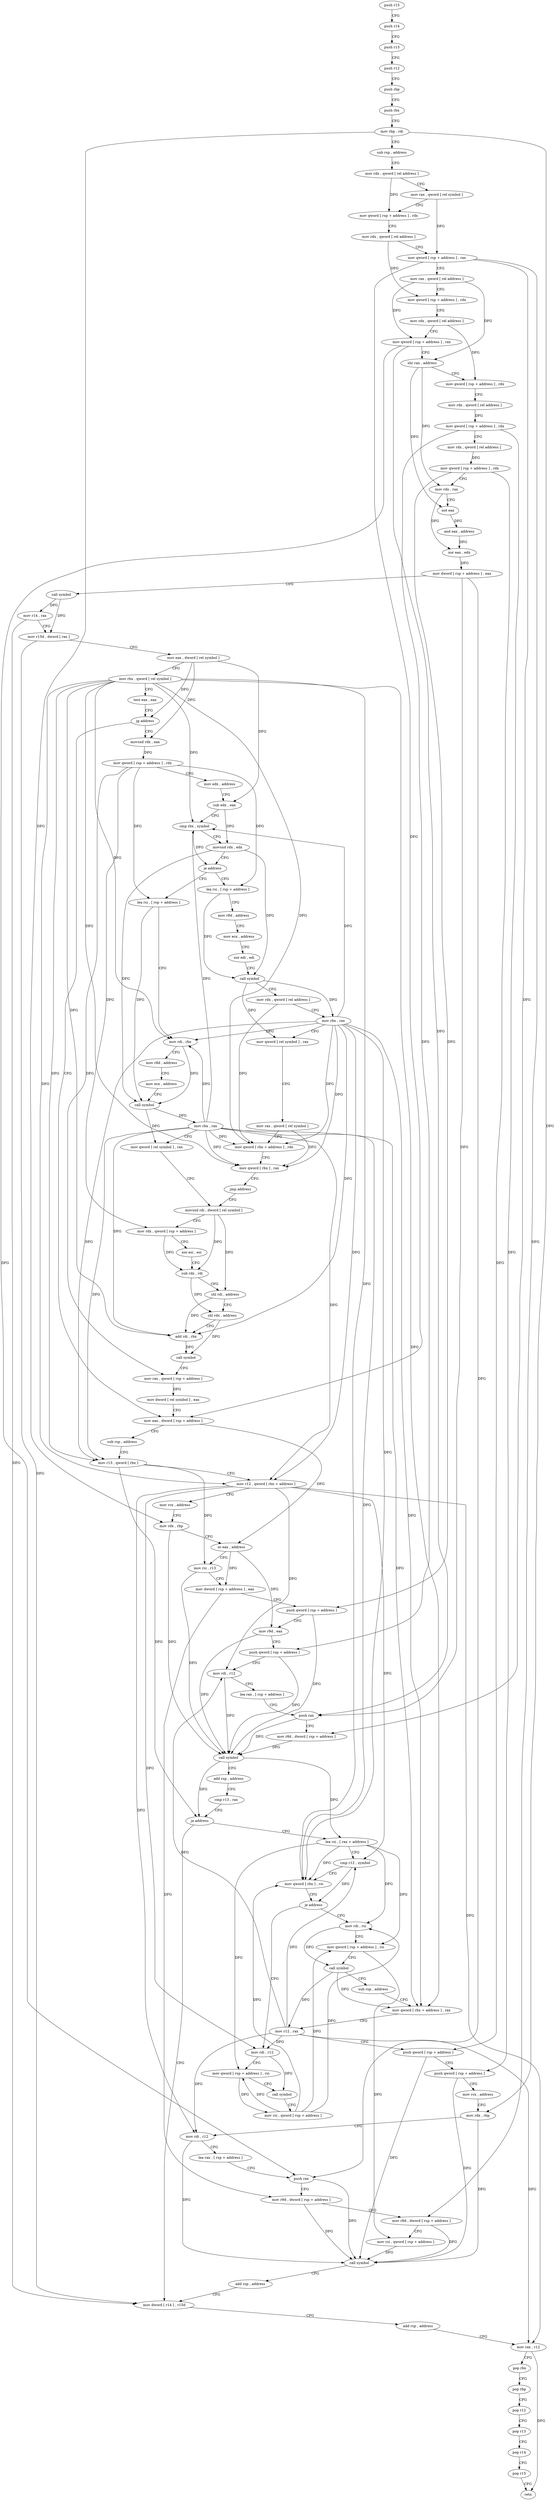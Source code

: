 digraph "func" {
"4357168" [label = "push r15" ]
"4357170" [label = "push r14" ]
"4357172" [label = "push r13" ]
"4357174" [label = "push r12" ]
"4357176" [label = "push rbp" ]
"4357177" [label = "push rbx" ]
"4357178" [label = "mov rbp , rdi" ]
"4357181" [label = "sub rsp , address" ]
"4357185" [label = "mov rdx , qword [ rel address ]" ]
"4357192" [label = "mov rax , qword [ rel symbol ]" ]
"4357199" [label = "mov qword [ rsp + address ] , rdx" ]
"4357204" [label = "mov rdx , qword [ rel address ]" ]
"4357211" [label = "mov qword [ rsp + address ] , rax" ]
"4357216" [label = "mov rax , qword [ rel address ]" ]
"4357223" [label = "mov qword [ rsp + address ] , rdx" ]
"4357228" [label = "mov rdx , qword [ rel address ]" ]
"4357235" [label = "mov qword [ rsp + address ] , rax" ]
"4357240" [label = "shr rax , address" ]
"4357244" [label = "mov qword [ rsp + address ] , rdx" ]
"4357249" [label = "mov rdx , qword [ rel address ]" ]
"4357256" [label = "mov qword [ rsp + address ] , rdx" ]
"4357261" [label = "mov rdx , qword [ rel address ]" ]
"4357268" [label = "mov qword [ rsp + address ] , rdx" ]
"4357273" [label = "mov rdx , rax" ]
"4357276" [label = "not eax" ]
"4357278" [label = "and eax , address" ]
"4357283" [label = "xor eax , edx" ]
"4357285" [label = "mov dword [ rsp + address ] , eax" ]
"4357289" [label = "call symbol" ]
"4357294" [label = "mov r14 , rax" ]
"4357297" [label = "mov r15d , dword [ rax ]" ]
"4357300" [label = "mov eax , dword [ rel symbol ]" ]
"4357306" [label = "mov rbx , qword [ rel symbol ]" ]
"4357313" [label = "test eax , eax" ]
"4357315" [label = "jg address" ]
"4357426" [label = "mov eax , dword [ rsp + address ]" ]
"4357317" [label = "movsxd rdx , eax" ]
"4357430" [label = "sub rsp , address" ]
"4357434" [label = "mov r13 , qword [ rbx ]" ]
"4357437" [label = "mov r12 , qword [ rbx + address ]" ]
"4357441" [label = "mov rcx , address" ]
"4357448" [label = "mov rdx , rbp" ]
"4357451" [label = "or eax , address" ]
"4357454" [label = "mov rsi , r13" ]
"4357457" [label = "mov dword [ rsp + address ] , eax" ]
"4357461" [label = "push qword [ rsp + address ]" ]
"4357465" [label = "mov r9d , eax" ]
"4357468" [label = "push qword [ rsp + address ]" ]
"4357472" [label = "mov rdi , r12" ]
"4357475" [label = "lea rax , [ rsp + address ]" ]
"4357480" [label = "push rax" ]
"4357481" [label = "mov r8d , dword [ rsp + address ]" ]
"4357486" [label = "call symbol" ]
"4357491" [label = "add rsp , address" ]
"4357495" [label = "cmp r13 , rax" ]
"4357498" [label = "ja address" ]
"4357609" [label = "mov dword [ r14 ] , r15d" ]
"4357500" [label = "lea rsi , [ rax + address ]" ]
"4357320" [label = "mov qword [ rsp + address ] , rdx" ]
"4357325" [label = "mov edx , address" ]
"4357330" [label = "sub edx , eax" ]
"4357332" [label = "cmp rbx , symbol" ]
"4357339" [label = "movsxd rdx , edx" ]
"4357342" [label = "je address" ]
"4357632" [label = "lea rsi , [ rsp + address ]" ]
"4357348" [label = "lea rsi , [ rsp + address ]" ]
"4357612" [label = "add rsp , address" ]
"4357616" [label = "mov rax , r12" ]
"4357619" [label = "pop rbx" ]
"4357620" [label = "pop rbp" ]
"4357621" [label = "pop r12" ]
"4357623" [label = "pop r13" ]
"4357625" [label = "pop r14" ]
"4357627" [label = "pop r15" ]
"4357629" [label = "retn" ]
"4357504" [label = "cmp r12 , symbol" ]
"4357511" [label = "mov qword [ rbx ] , rsi" ]
"4357514" [label = "je address" ]
"4357534" [label = "mov rdi , rsi" ]
"4357516" [label = "mov rdi , r12" ]
"4357637" [label = "mov r8d , address" ]
"4357643" [label = "mov ecx , address" ]
"4357648" [label = "xor edi , edi" ]
"4357650" [label = "call symbol" ]
"4357655" [label = "mov rdx , qword [ rel address ]" ]
"4357662" [label = "mov rbx , rax" ]
"4357665" [label = "mov qword [ rel symbol ] , rax" ]
"4357672" [label = "mov rax , qword [ rel symbol ]" ]
"4357679" [label = "mov qword [ rbx + address ] , rdx" ]
"4357683" [label = "mov qword [ rbx ] , rax" ]
"4357686" [label = "jmp address" ]
"4357382" [label = "movsxd rdi , dword [ rel symbol ]" ]
"4357353" [label = "mov rdi , rbx" ]
"4357356" [label = "mov r8d , address" ]
"4357362" [label = "mov ecx , address" ]
"4357367" [label = "call symbol" ]
"4357372" [label = "mov rbx , rax" ]
"4357375" [label = "mov qword [ rel symbol ] , rax" ]
"4357537" [label = "mov qword [ rsp + address ] , rsi" ]
"4357542" [label = "call symbol" ]
"4357547" [label = "sub rsp , address" ]
"4357551" [label = "mov qword [ rbx + address ] , rax" ]
"4357555" [label = "mov r12 , rax" ]
"4357558" [label = "push qword [ rsp + address ]" ]
"4357562" [label = "push qword [ rsp + address ]" ]
"4357566" [label = "mov rcx , address" ]
"4357573" [label = "mov rdx , rbp" ]
"4357576" [label = "mov rdi , r12" ]
"4357579" [label = "lea rax , [ rsp + address ]" ]
"4357584" [label = "push rax" ]
"4357585" [label = "mov r9d , dword [ rsp + address ]" ]
"4357590" [label = "mov r8d , dword [ rsp + address ]" ]
"4357595" [label = "mov rsi , qword [ rsp + address ]" ]
"4357600" [label = "call symbol" ]
"4357605" [label = "add rsp , address" ]
"4357519" [label = "mov qword [ rsp + address ] , rsi" ]
"4357524" [label = "call symbol" ]
"4357529" [label = "mov rsi , qword [ rsp + address ]" ]
"4357389" [label = "mov rdx , qword [ rsp + address ]" ]
"4357394" [label = "xor esi , esi" ]
"4357396" [label = "sub rdx , rdi" ]
"4357399" [label = "shl rdi , address" ]
"4357403" [label = "shl rdx , address" ]
"4357407" [label = "add rdi , rbx" ]
"4357410" [label = "call symbol" ]
"4357415" [label = "mov rax , qword [ rsp + address ]" ]
"4357420" [label = "mov dword [ rel symbol ] , eax" ]
"4357168" -> "4357170" [ label = "CFG" ]
"4357170" -> "4357172" [ label = "CFG" ]
"4357172" -> "4357174" [ label = "CFG" ]
"4357174" -> "4357176" [ label = "CFG" ]
"4357176" -> "4357177" [ label = "CFG" ]
"4357177" -> "4357178" [ label = "CFG" ]
"4357178" -> "4357181" [ label = "CFG" ]
"4357178" -> "4357448" [ label = "DFG" ]
"4357178" -> "4357573" [ label = "DFG" ]
"4357181" -> "4357185" [ label = "CFG" ]
"4357185" -> "4357192" [ label = "CFG" ]
"4357185" -> "4357199" [ label = "DFG" ]
"4357192" -> "4357199" [ label = "CFG" ]
"4357192" -> "4357211" [ label = "DFG" ]
"4357199" -> "4357204" [ label = "CFG" ]
"4357204" -> "4357211" [ label = "CFG" ]
"4357204" -> "4357223" [ label = "DFG" ]
"4357211" -> "4357216" [ label = "CFG" ]
"4357211" -> "4357426" [ label = "DFG" ]
"4357211" -> "4357481" [ label = "DFG" ]
"4357211" -> "4357590" [ label = "DFG" ]
"4357216" -> "4357223" [ label = "CFG" ]
"4357216" -> "4357235" [ label = "DFG" ]
"4357216" -> "4357240" [ label = "DFG" ]
"4357223" -> "4357228" [ label = "CFG" ]
"4357228" -> "4357235" [ label = "CFG" ]
"4357228" -> "4357244" [ label = "DFG" ]
"4357235" -> "4357240" [ label = "CFG" ]
"4357235" -> "4357480" [ label = "DFG" ]
"4357235" -> "4357584" [ label = "DFG" ]
"4357240" -> "4357244" [ label = "CFG" ]
"4357240" -> "4357273" [ label = "DFG" ]
"4357240" -> "4357276" [ label = "DFG" ]
"4357244" -> "4357249" [ label = "CFG" ]
"4357249" -> "4357256" [ label = "DFG" ]
"4357256" -> "4357261" [ label = "CFG" ]
"4357256" -> "4357468" [ label = "DFG" ]
"4357256" -> "4357562" [ label = "DFG" ]
"4357261" -> "4357268" [ label = "DFG" ]
"4357268" -> "4357273" [ label = "CFG" ]
"4357268" -> "4357461" [ label = "DFG" ]
"4357268" -> "4357558" [ label = "DFG" ]
"4357273" -> "4357276" [ label = "CFG" ]
"4357273" -> "4357283" [ label = "DFG" ]
"4357276" -> "4357278" [ label = "DFG" ]
"4357278" -> "4357283" [ label = "DFG" ]
"4357283" -> "4357285" [ label = "DFG" ]
"4357285" -> "4357289" [ label = "CFG" ]
"4357285" -> "4357480" [ label = "DFG" ]
"4357285" -> "4357584" [ label = "DFG" ]
"4357289" -> "4357294" [ label = "DFG" ]
"4357289" -> "4357297" [ label = "DFG" ]
"4357294" -> "4357297" [ label = "CFG" ]
"4357294" -> "4357609" [ label = "DFG" ]
"4357297" -> "4357300" [ label = "CFG" ]
"4357297" -> "4357609" [ label = "DFG" ]
"4357300" -> "4357306" [ label = "CFG" ]
"4357300" -> "4357315" [ label = "DFG" ]
"4357300" -> "4357317" [ label = "DFG" ]
"4357300" -> "4357330" [ label = "DFG" ]
"4357306" -> "4357313" [ label = "CFG" ]
"4357306" -> "4357434" [ label = "DFG" ]
"4357306" -> "4357437" [ label = "DFG" ]
"4357306" -> "4357332" [ label = "DFG" ]
"4357306" -> "4357511" [ label = "DFG" ]
"4357306" -> "4357679" [ label = "DFG" ]
"4357306" -> "4357683" [ label = "DFG" ]
"4357306" -> "4357353" [ label = "DFG" ]
"4357306" -> "4357551" [ label = "DFG" ]
"4357306" -> "4357407" [ label = "DFG" ]
"4357313" -> "4357315" [ label = "CFG" ]
"4357315" -> "4357426" [ label = "CFG" ]
"4357315" -> "4357317" [ label = "CFG" ]
"4357426" -> "4357430" [ label = "CFG" ]
"4357426" -> "4357451" [ label = "DFG" ]
"4357317" -> "4357320" [ label = "DFG" ]
"4357430" -> "4357434" [ label = "CFG" ]
"4357434" -> "4357437" [ label = "CFG" ]
"4357434" -> "4357454" [ label = "DFG" ]
"4357434" -> "4357498" [ label = "DFG" ]
"4357437" -> "4357441" [ label = "CFG" ]
"4357437" -> "4357472" [ label = "DFG" ]
"4357437" -> "4357616" [ label = "DFG" ]
"4357437" -> "4357504" [ label = "DFG" ]
"4357437" -> "4357576" [ label = "DFG" ]
"4357437" -> "4357516" [ label = "DFG" ]
"4357441" -> "4357448" [ label = "CFG" ]
"4357448" -> "4357451" [ label = "CFG" ]
"4357448" -> "4357486" [ label = "DFG" ]
"4357451" -> "4357454" [ label = "CFG" ]
"4357451" -> "4357457" [ label = "DFG" ]
"4357451" -> "4357465" [ label = "DFG" ]
"4357454" -> "4357457" [ label = "CFG" ]
"4357454" -> "4357486" [ label = "DFG" ]
"4357457" -> "4357461" [ label = "CFG" ]
"4357457" -> "4357585" [ label = "DFG" ]
"4357461" -> "4357465" [ label = "CFG" ]
"4357461" -> "4357486" [ label = "DFG" ]
"4357465" -> "4357468" [ label = "CFG" ]
"4357465" -> "4357486" [ label = "DFG" ]
"4357468" -> "4357472" [ label = "CFG" ]
"4357468" -> "4357486" [ label = "DFG" ]
"4357472" -> "4357475" [ label = "CFG" ]
"4357472" -> "4357486" [ label = "DFG" ]
"4357475" -> "4357480" [ label = "CFG" ]
"4357480" -> "4357481" [ label = "CFG" ]
"4357480" -> "4357486" [ label = "DFG" ]
"4357481" -> "4357486" [ label = "DFG" ]
"4357486" -> "4357491" [ label = "CFG" ]
"4357486" -> "4357498" [ label = "DFG" ]
"4357486" -> "4357500" [ label = "DFG" ]
"4357491" -> "4357495" [ label = "CFG" ]
"4357495" -> "4357498" [ label = "CFG" ]
"4357498" -> "4357609" [ label = "CFG" ]
"4357498" -> "4357500" [ label = "CFG" ]
"4357609" -> "4357612" [ label = "CFG" ]
"4357500" -> "4357504" [ label = "CFG" ]
"4357500" -> "4357511" [ label = "DFG" ]
"4357500" -> "4357534" [ label = "DFG" ]
"4357500" -> "4357537" [ label = "DFG" ]
"4357500" -> "4357519" [ label = "DFG" ]
"4357320" -> "4357325" [ label = "CFG" ]
"4357320" -> "4357389" [ label = "DFG" ]
"4357320" -> "4357415" [ label = "DFG" ]
"4357320" -> "4357632" [ label = "DFG" ]
"4357320" -> "4357348" [ label = "DFG" ]
"4357325" -> "4357330" [ label = "CFG" ]
"4357330" -> "4357332" [ label = "CFG" ]
"4357330" -> "4357339" [ label = "DFG" ]
"4357332" -> "4357339" [ label = "CFG" ]
"4357332" -> "4357342" [ label = "DFG" ]
"4357339" -> "4357342" [ label = "CFG" ]
"4357339" -> "4357650" [ label = "DFG" ]
"4357339" -> "4357367" [ label = "DFG" ]
"4357342" -> "4357632" [ label = "CFG" ]
"4357342" -> "4357348" [ label = "CFG" ]
"4357632" -> "4357637" [ label = "CFG" ]
"4357632" -> "4357650" [ label = "DFG" ]
"4357348" -> "4357353" [ label = "CFG" ]
"4357348" -> "4357367" [ label = "DFG" ]
"4357612" -> "4357616" [ label = "CFG" ]
"4357616" -> "4357619" [ label = "CFG" ]
"4357616" -> "4357629" [ label = "DFG" ]
"4357619" -> "4357620" [ label = "CFG" ]
"4357620" -> "4357621" [ label = "CFG" ]
"4357621" -> "4357623" [ label = "CFG" ]
"4357623" -> "4357625" [ label = "CFG" ]
"4357625" -> "4357627" [ label = "CFG" ]
"4357627" -> "4357629" [ label = "CFG" ]
"4357504" -> "4357511" [ label = "CFG" ]
"4357504" -> "4357514" [ label = "DFG" ]
"4357511" -> "4357514" [ label = "CFG" ]
"4357514" -> "4357534" [ label = "CFG" ]
"4357514" -> "4357516" [ label = "CFG" ]
"4357534" -> "4357537" [ label = "CFG" ]
"4357534" -> "4357542" [ label = "DFG" ]
"4357516" -> "4357519" [ label = "CFG" ]
"4357516" -> "4357524" [ label = "DFG" ]
"4357637" -> "4357643" [ label = "CFG" ]
"4357643" -> "4357648" [ label = "CFG" ]
"4357648" -> "4357650" [ label = "CFG" ]
"4357650" -> "4357655" [ label = "CFG" ]
"4357650" -> "4357662" [ label = "DFG" ]
"4357650" -> "4357665" [ label = "DFG" ]
"4357655" -> "4357662" [ label = "CFG" ]
"4357655" -> "4357679" [ label = "DFG" ]
"4357662" -> "4357665" [ label = "CFG" ]
"4357662" -> "4357434" [ label = "DFG" ]
"4357662" -> "4357437" [ label = "DFG" ]
"4357662" -> "4357332" [ label = "DFG" ]
"4357662" -> "4357511" [ label = "DFG" ]
"4357662" -> "4357679" [ label = "DFG" ]
"4357662" -> "4357683" [ label = "DFG" ]
"4357662" -> "4357353" [ label = "DFG" ]
"4357662" -> "4357551" [ label = "DFG" ]
"4357662" -> "4357407" [ label = "DFG" ]
"4357665" -> "4357672" [ label = "CFG" ]
"4357672" -> "4357679" [ label = "CFG" ]
"4357672" -> "4357683" [ label = "DFG" ]
"4357679" -> "4357683" [ label = "CFG" ]
"4357683" -> "4357686" [ label = "CFG" ]
"4357686" -> "4357382" [ label = "CFG" ]
"4357382" -> "4357389" [ label = "CFG" ]
"4357382" -> "4357396" [ label = "DFG" ]
"4357382" -> "4357399" [ label = "DFG" ]
"4357353" -> "4357356" [ label = "CFG" ]
"4357353" -> "4357367" [ label = "DFG" ]
"4357356" -> "4357362" [ label = "CFG" ]
"4357362" -> "4357367" [ label = "CFG" ]
"4357367" -> "4357372" [ label = "DFG" ]
"4357367" -> "4357375" [ label = "DFG" ]
"4357372" -> "4357375" [ label = "CFG" ]
"4357372" -> "4357434" [ label = "DFG" ]
"4357372" -> "4357437" [ label = "DFG" ]
"4357372" -> "4357332" [ label = "DFG" ]
"4357372" -> "4357353" [ label = "DFG" ]
"4357372" -> "4357511" [ label = "DFG" ]
"4357372" -> "4357679" [ label = "DFG" ]
"4357372" -> "4357683" [ label = "DFG" ]
"4357372" -> "4357551" [ label = "DFG" ]
"4357372" -> "4357407" [ label = "DFG" ]
"4357375" -> "4357382" [ label = "CFG" ]
"4357537" -> "4357542" [ label = "CFG" ]
"4357537" -> "4357595" [ label = "DFG" ]
"4357542" -> "4357547" [ label = "CFG" ]
"4357542" -> "4357551" [ label = "DFG" ]
"4357542" -> "4357555" [ label = "DFG" ]
"4357547" -> "4357551" [ label = "CFG" ]
"4357551" -> "4357555" [ label = "CFG" ]
"4357555" -> "4357558" [ label = "CFG" ]
"4357555" -> "4357472" [ label = "DFG" ]
"4357555" -> "4357616" [ label = "DFG" ]
"4357555" -> "4357504" [ label = "DFG" ]
"4357555" -> "4357576" [ label = "DFG" ]
"4357555" -> "4357516" [ label = "DFG" ]
"4357558" -> "4357562" [ label = "CFG" ]
"4357558" -> "4357600" [ label = "DFG" ]
"4357562" -> "4357566" [ label = "CFG" ]
"4357562" -> "4357600" [ label = "DFG" ]
"4357566" -> "4357573" [ label = "CFG" ]
"4357573" -> "4357576" [ label = "CFG" ]
"4357573" -> "4357600" [ label = "DFG" ]
"4357576" -> "4357579" [ label = "CFG" ]
"4357576" -> "4357600" [ label = "DFG" ]
"4357579" -> "4357584" [ label = "CFG" ]
"4357584" -> "4357585" [ label = "CFG" ]
"4357584" -> "4357600" [ label = "DFG" ]
"4357585" -> "4357590" [ label = "CFG" ]
"4357585" -> "4357600" [ label = "DFG" ]
"4357590" -> "4357595" [ label = "CFG" ]
"4357590" -> "4357600" [ label = "DFG" ]
"4357595" -> "4357600" [ label = "DFG" ]
"4357600" -> "4357605" [ label = "CFG" ]
"4357605" -> "4357609" [ label = "CFG" ]
"4357519" -> "4357524" [ label = "CFG" ]
"4357519" -> "4357529" [ label = "DFG" ]
"4357524" -> "4357529" [ label = "CFG" ]
"4357529" -> "4357534" [ label = "DFG" ]
"4357529" -> "4357511" [ label = "DFG" ]
"4357529" -> "4357537" [ label = "DFG" ]
"4357529" -> "4357519" [ label = "DFG" ]
"4357389" -> "4357394" [ label = "CFG" ]
"4357389" -> "4357396" [ label = "DFG" ]
"4357394" -> "4357396" [ label = "CFG" ]
"4357396" -> "4357399" [ label = "CFG" ]
"4357396" -> "4357403" [ label = "DFG" ]
"4357399" -> "4357403" [ label = "CFG" ]
"4357399" -> "4357407" [ label = "DFG" ]
"4357403" -> "4357407" [ label = "CFG" ]
"4357403" -> "4357410" [ label = "DFG" ]
"4357407" -> "4357410" [ label = "DFG" ]
"4357410" -> "4357415" [ label = "CFG" ]
"4357415" -> "4357420" [ label = "DFG" ]
"4357420" -> "4357426" [ label = "CFG" ]
}
